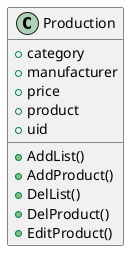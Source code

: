 @startuml
class Production {
    +category
    +manufacturer
    +price
    +product
    +uid
    +AddList()
    +AddProduct()
    +DelList()
    +DelProduct()
    +EditProduct()
}
@enduml
